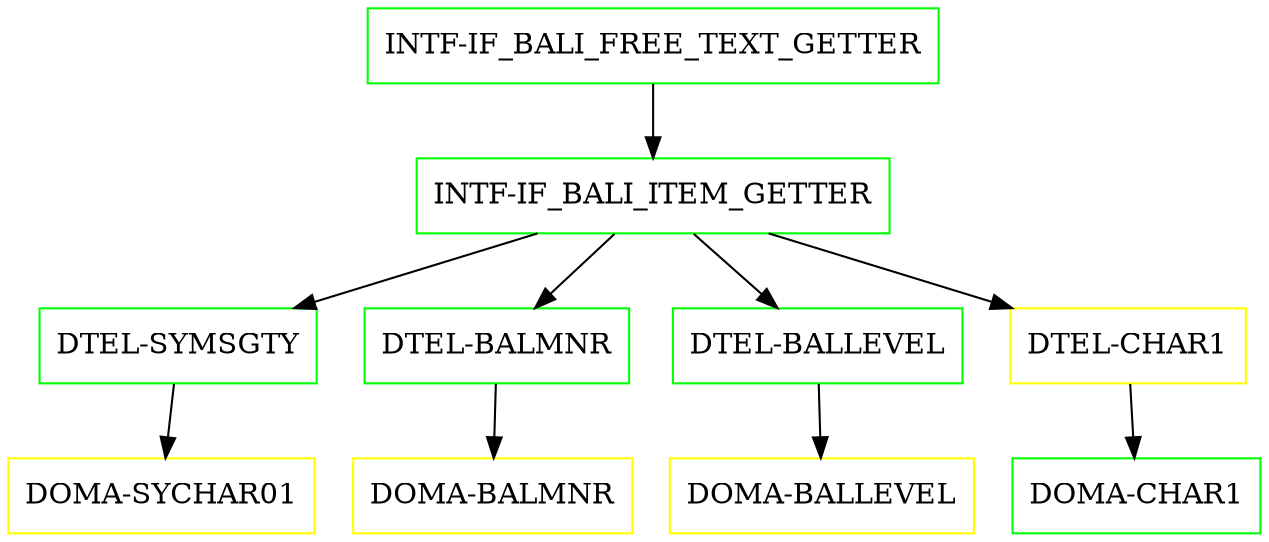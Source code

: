 digraph G {
  "INTF-IF_BALI_FREE_TEXT_GETTER" [shape=box,color=green];
  "INTF-IF_BALI_ITEM_GETTER" [shape=box,color=green,URL="./INTF_IF_BALI_ITEM_GETTER.html"];
  "DTEL-SYMSGTY" [shape=box,color=green,URL="./DTEL_SYMSGTY.html"];
  "DOMA-SYCHAR01" [shape=box,color=yellow,URL="./DOMA_SYCHAR01.html"];
  "DTEL-BALMNR" [shape=box,color=green,URL="./DTEL_BALMNR.html"];
  "DOMA-BALMNR" [shape=box,color=yellow,URL="./DOMA_BALMNR.html"];
  "DTEL-BALLEVEL" [shape=box,color=green,URL="./DTEL_BALLEVEL.html"];
  "DOMA-BALLEVEL" [shape=box,color=yellow,URL="./DOMA_BALLEVEL.html"];
  "DTEL-CHAR1" [shape=box,color=yellow,URL="./DTEL_CHAR1.html"];
  "DOMA-CHAR1" [shape=box,color=green,URL="./DOMA_CHAR1.html"];
  "INTF-IF_BALI_FREE_TEXT_GETTER" -> "INTF-IF_BALI_ITEM_GETTER";
  "INTF-IF_BALI_ITEM_GETTER" -> "DTEL-CHAR1";
  "INTF-IF_BALI_ITEM_GETTER" -> "DTEL-BALLEVEL";
  "INTF-IF_BALI_ITEM_GETTER" -> "DTEL-BALMNR";
  "INTF-IF_BALI_ITEM_GETTER" -> "DTEL-SYMSGTY";
  "DTEL-SYMSGTY" -> "DOMA-SYCHAR01";
  "DTEL-BALMNR" -> "DOMA-BALMNR";
  "DTEL-BALLEVEL" -> "DOMA-BALLEVEL";
  "DTEL-CHAR1" -> "DOMA-CHAR1";
}
